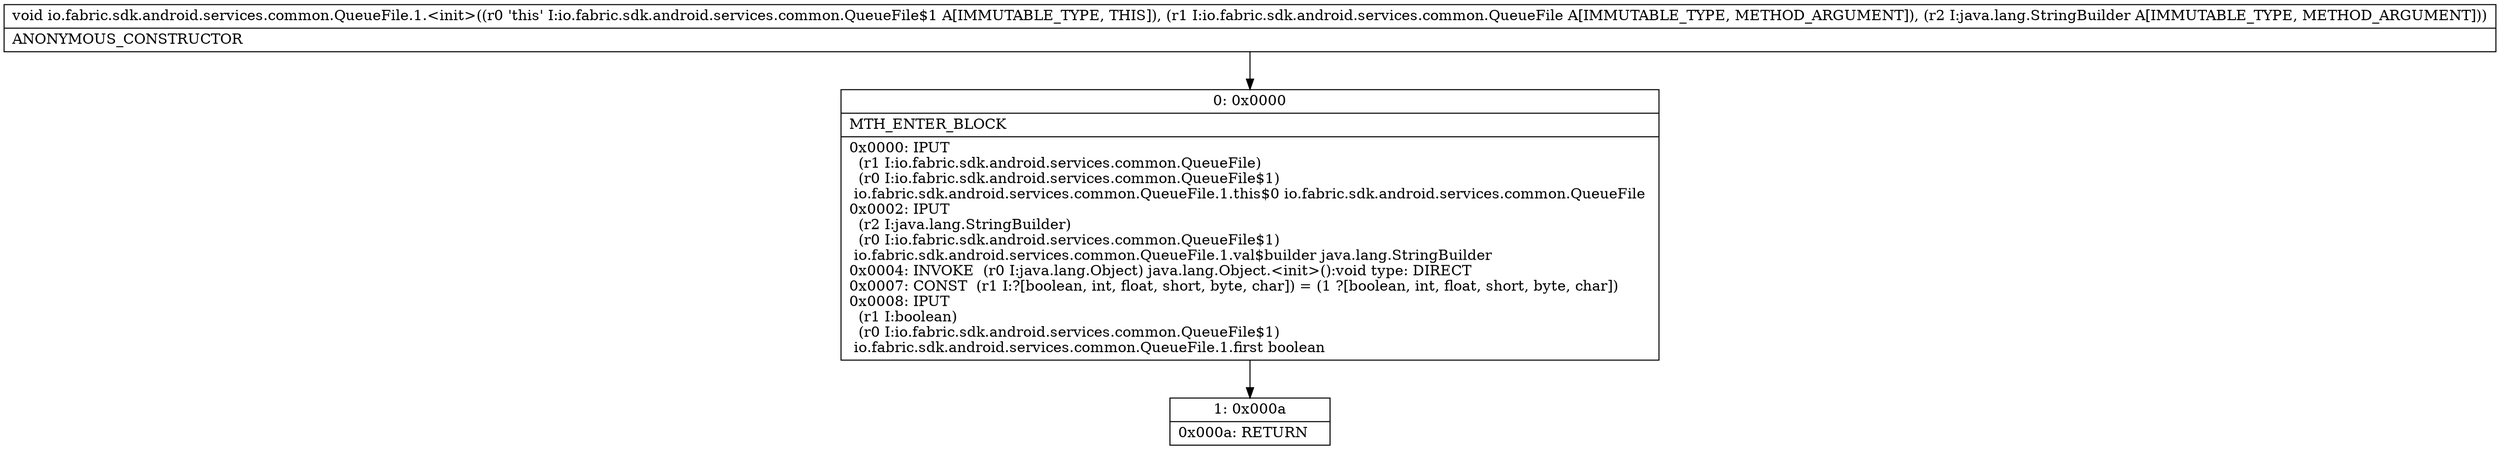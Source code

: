 digraph "CFG forio.fabric.sdk.android.services.common.QueueFile.1.\<init\>(Lio\/fabric\/sdk\/android\/services\/common\/QueueFile;Ljava\/lang\/StringBuilder;)V" {
Node_0 [shape=record,label="{0\:\ 0x0000|MTH_ENTER_BLOCK\l|0x0000: IPUT  \l  (r1 I:io.fabric.sdk.android.services.common.QueueFile)\l  (r0 I:io.fabric.sdk.android.services.common.QueueFile$1)\l io.fabric.sdk.android.services.common.QueueFile.1.this$0 io.fabric.sdk.android.services.common.QueueFile \l0x0002: IPUT  \l  (r2 I:java.lang.StringBuilder)\l  (r0 I:io.fabric.sdk.android.services.common.QueueFile$1)\l io.fabric.sdk.android.services.common.QueueFile.1.val$builder java.lang.StringBuilder \l0x0004: INVOKE  (r0 I:java.lang.Object) java.lang.Object.\<init\>():void type: DIRECT \l0x0007: CONST  (r1 I:?[boolean, int, float, short, byte, char]) = (1 ?[boolean, int, float, short, byte, char]) \l0x0008: IPUT  \l  (r1 I:boolean)\l  (r0 I:io.fabric.sdk.android.services.common.QueueFile$1)\l io.fabric.sdk.android.services.common.QueueFile.1.first boolean \l}"];
Node_1 [shape=record,label="{1\:\ 0x000a|0x000a: RETURN   \l}"];
MethodNode[shape=record,label="{void io.fabric.sdk.android.services.common.QueueFile.1.\<init\>((r0 'this' I:io.fabric.sdk.android.services.common.QueueFile$1 A[IMMUTABLE_TYPE, THIS]), (r1 I:io.fabric.sdk.android.services.common.QueueFile A[IMMUTABLE_TYPE, METHOD_ARGUMENT]), (r2 I:java.lang.StringBuilder A[IMMUTABLE_TYPE, METHOD_ARGUMENT]))  | ANONYMOUS_CONSTRUCTOR\l}"];
MethodNode -> Node_0;
Node_0 -> Node_1;
}

